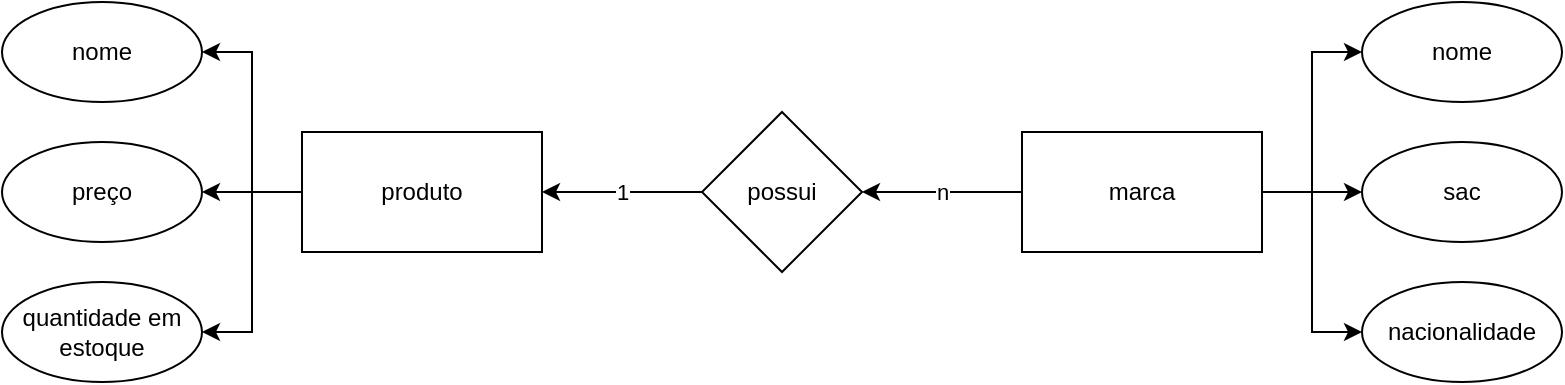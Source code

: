 <mxfile version="24.7.8">
  <diagram name="Página-1" id="o1tYGA5VD-Gir7_Zn17H">
    <mxGraphModel dx="1050" dy="565" grid="1" gridSize="10" guides="1" tooltips="1" connect="1" arrows="1" fold="1" page="1" pageScale="1" pageWidth="827" pageHeight="1169" math="0" shadow="0">
      <root>
        <mxCell id="0" />
        <mxCell id="1" parent="0" />
        <mxCell id="eLppLcB8d9XgdmEEtkOA-1" style="edgeStyle=orthogonalEdgeStyle;rounded=0;orthogonalLoop=1;jettySize=auto;html=1;entryX=1;entryY=0.5;entryDx=0;entryDy=0;" edge="1" parent="1" source="eLppLcB8d9XgdmEEtkOA-4" target="eLppLcB8d9XgdmEEtkOA-5">
          <mxGeometry relative="1" as="geometry" />
        </mxCell>
        <mxCell id="eLppLcB8d9XgdmEEtkOA-2" style="edgeStyle=orthogonalEdgeStyle;rounded=0;orthogonalLoop=1;jettySize=auto;html=1;entryX=1;entryY=0.5;entryDx=0;entryDy=0;" edge="1" parent="1" source="eLppLcB8d9XgdmEEtkOA-4" target="eLppLcB8d9XgdmEEtkOA-6">
          <mxGeometry relative="1" as="geometry" />
        </mxCell>
        <mxCell id="eLppLcB8d9XgdmEEtkOA-3" style="edgeStyle=orthogonalEdgeStyle;rounded=0;orthogonalLoop=1;jettySize=auto;html=1;entryX=1;entryY=0.5;entryDx=0;entryDy=0;" edge="1" parent="1" source="eLppLcB8d9XgdmEEtkOA-4" target="eLppLcB8d9XgdmEEtkOA-7">
          <mxGeometry relative="1" as="geometry" />
        </mxCell>
        <mxCell id="eLppLcB8d9XgdmEEtkOA-4" value="produto" style="rounded=0;whiteSpace=wrap;html=1;" vertex="1" parent="1">
          <mxGeometry x="340" y="265" width="120" height="60" as="geometry" />
        </mxCell>
        <mxCell id="eLppLcB8d9XgdmEEtkOA-5" value="nome" style="ellipse;whiteSpace=wrap;html=1;" vertex="1" parent="1">
          <mxGeometry x="190" y="200" width="100" height="50" as="geometry" />
        </mxCell>
        <mxCell id="eLppLcB8d9XgdmEEtkOA-6" value="preço" style="ellipse;whiteSpace=wrap;html=1;" vertex="1" parent="1">
          <mxGeometry x="190" y="270" width="100" height="50" as="geometry" />
        </mxCell>
        <mxCell id="eLppLcB8d9XgdmEEtkOA-7" value="quantidade em estoque" style="ellipse;whiteSpace=wrap;html=1;" vertex="1" parent="1">
          <mxGeometry x="190" y="340" width="100" height="50" as="geometry" />
        </mxCell>
        <mxCell id="eLppLcB8d9XgdmEEtkOA-8" value="1" style="edgeStyle=orthogonalEdgeStyle;rounded=0;orthogonalLoop=1;jettySize=auto;html=1;" edge="1" parent="1" source="eLppLcB8d9XgdmEEtkOA-9" target="eLppLcB8d9XgdmEEtkOA-4">
          <mxGeometry relative="1" as="geometry" />
        </mxCell>
        <mxCell id="eLppLcB8d9XgdmEEtkOA-9" value="possui" style="rhombus;whiteSpace=wrap;html=1;" vertex="1" parent="1">
          <mxGeometry x="540" y="255" width="80" height="80" as="geometry" />
        </mxCell>
        <mxCell id="eLppLcB8d9XgdmEEtkOA-10" style="edgeStyle=orthogonalEdgeStyle;rounded=0;orthogonalLoop=1;jettySize=auto;html=1;entryX=0;entryY=0.5;entryDx=0;entryDy=0;" edge="1" parent="1" source="eLppLcB8d9XgdmEEtkOA-14" target="eLppLcB8d9XgdmEEtkOA-15">
          <mxGeometry relative="1" as="geometry" />
        </mxCell>
        <mxCell id="eLppLcB8d9XgdmEEtkOA-11" style="edgeStyle=orthogonalEdgeStyle;rounded=0;orthogonalLoop=1;jettySize=auto;html=1;entryX=0;entryY=0.5;entryDx=0;entryDy=0;" edge="1" parent="1" source="eLppLcB8d9XgdmEEtkOA-14" target="eLppLcB8d9XgdmEEtkOA-16">
          <mxGeometry relative="1" as="geometry" />
        </mxCell>
        <mxCell id="eLppLcB8d9XgdmEEtkOA-12" style="edgeStyle=orthogonalEdgeStyle;rounded=0;orthogonalLoop=1;jettySize=auto;html=1;entryX=0;entryY=0.5;entryDx=0;entryDy=0;" edge="1" parent="1" source="eLppLcB8d9XgdmEEtkOA-14" target="eLppLcB8d9XgdmEEtkOA-17">
          <mxGeometry relative="1" as="geometry" />
        </mxCell>
        <mxCell id="eLppLcB8d9XgdmEEtkOA-13" value="n" style="edgeStyle=orthogonalEdgeStyle;rounded=0;orthogonalLoop=1;jettySize=auto;html=1;entryX=1;entryY=0.5;entryDx=0;entryDy=0;" edge="1" parent="1" source="eLppLcB8d9XgdmEEtkOA-14" target="eLppLcB8d9XgdmEEtkOA-9">
          <mxGeometry relative="1" as="geometry" />
        </mxCell>
        <mxCell id="eLppLcB8d9XgdmEEtkOA-14" value="marca" style="rounded=0;whiteSpace=wrap;html=1;" vertex="1" parent="1">
          <mxGeometry x="700" y="265" width="120" height="60" as="geometry" />
        </mxCell>
        <mxCell id="eLppLcB8d9XgdmEEtkOA-15" value="nome" style="ellipse;whiteSpace=wrap;html=1;" vertex="1" parent="1">
          <mxGeometry x="870" y="200" width="100" height="50" as="geometry" />
        </mxCell>
        <mxCell id="eLppLcB8d9XgdmEEtkOA-16" value="sac" style="ellipse;whiteSpace=wrap;html=1;" vertex="1" parent="1">
          <mxGeometry x="870" y="270" width="100" height="50" as="geometry" />
        </mxCell>
        <mxCell id="eLppLcB8d9XgdmEEtkOA-17" value="nacionalidade" style="ellipse;whiteSpace=wrap;html=1;" vertex="1" parent="1">
          <mxGeometry x="870" y="340" width="100" height="50" as="geometry" />
        </mxCell>
      </root>
    </mxGraphModel>
  </diagram>
</mxfile>
